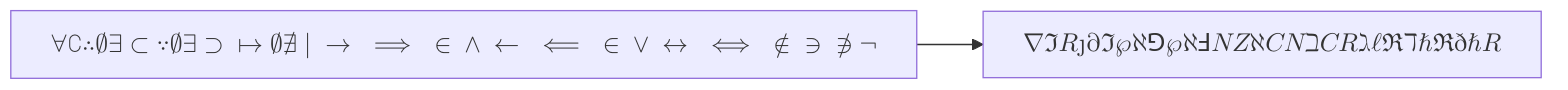 graph LR
      A["$$\forall\complement\therefore\emptyset\exists\subset\because\empty\exist\supset\mapsto\varnothing\nexists\mid\to\implies\in\land\gets\impliedby\isin\lor\leftrightarrow\iff\notin\ni\notni\lnot$$"] --> B["$$\nabla\Im\Reals\jmath\partial\image\wp\aleph\Game\weierp\alef\Finv\N\Z\alefsym\cnums\natnums\beth\Complex\R\gimel\ell\Re\daleth\hbar\real\eth\hslash\reals$$"]